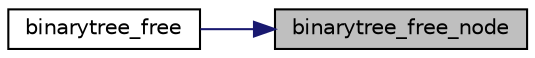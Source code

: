 digraph "binarytree_free_node"
{
 // INTERACTIVE_SVG=YES
 // LATEX_PDF_SIZE
  edge [fontname="Helvetica",fontsize="10",labelfontname="Helvetica",labelfontsize="10"];
  node [fontname="Helvetica",fontsize="10",shape=record];
  rankdir="RL";
  Node8 [label="binarytree_free_node",height=0.2,width=0.4,color="black", fillcolor="grey75", style="filled", fontcolor="black",tooltip=" "];
  Node8 -> Node9 [dir="back",color="midnightblue",fontsize="10",style="solid",fontname="Helvetica"];
  Node9 [label="binarytree_free",height=0.2,width=0.4,color="black", fillcolor="white", style="filled",URL="$bintree_8h.html#a70d34600d4b943575761e2cc281ab0ea",tooltip=" "];
}
